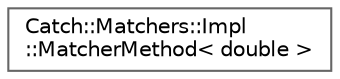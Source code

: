 digraph "Graphical Class Hierarchy"
{
 // LATEX_PDF_SIZE
  bgcolor="transparent";
  edge [fontname=Helvetica,fontsize=10,labelfontname=Helvetica,labelfontsize=10];
  node [fontname=Helvetica,fontsize=10,shape=box,height=0.2,width=0.4];
  rankdir="LR";
  Node0 [label="Catch::Matchers::Impl\l::MatcherMethod\< double \>",height=0.2,width=0.4,color="grey40", fillcolor="white", style="filled",URL="$struct_catch_1_1_matchers_1_1_impl_1_1_matcher_method.html",tooltip=" "];
}
